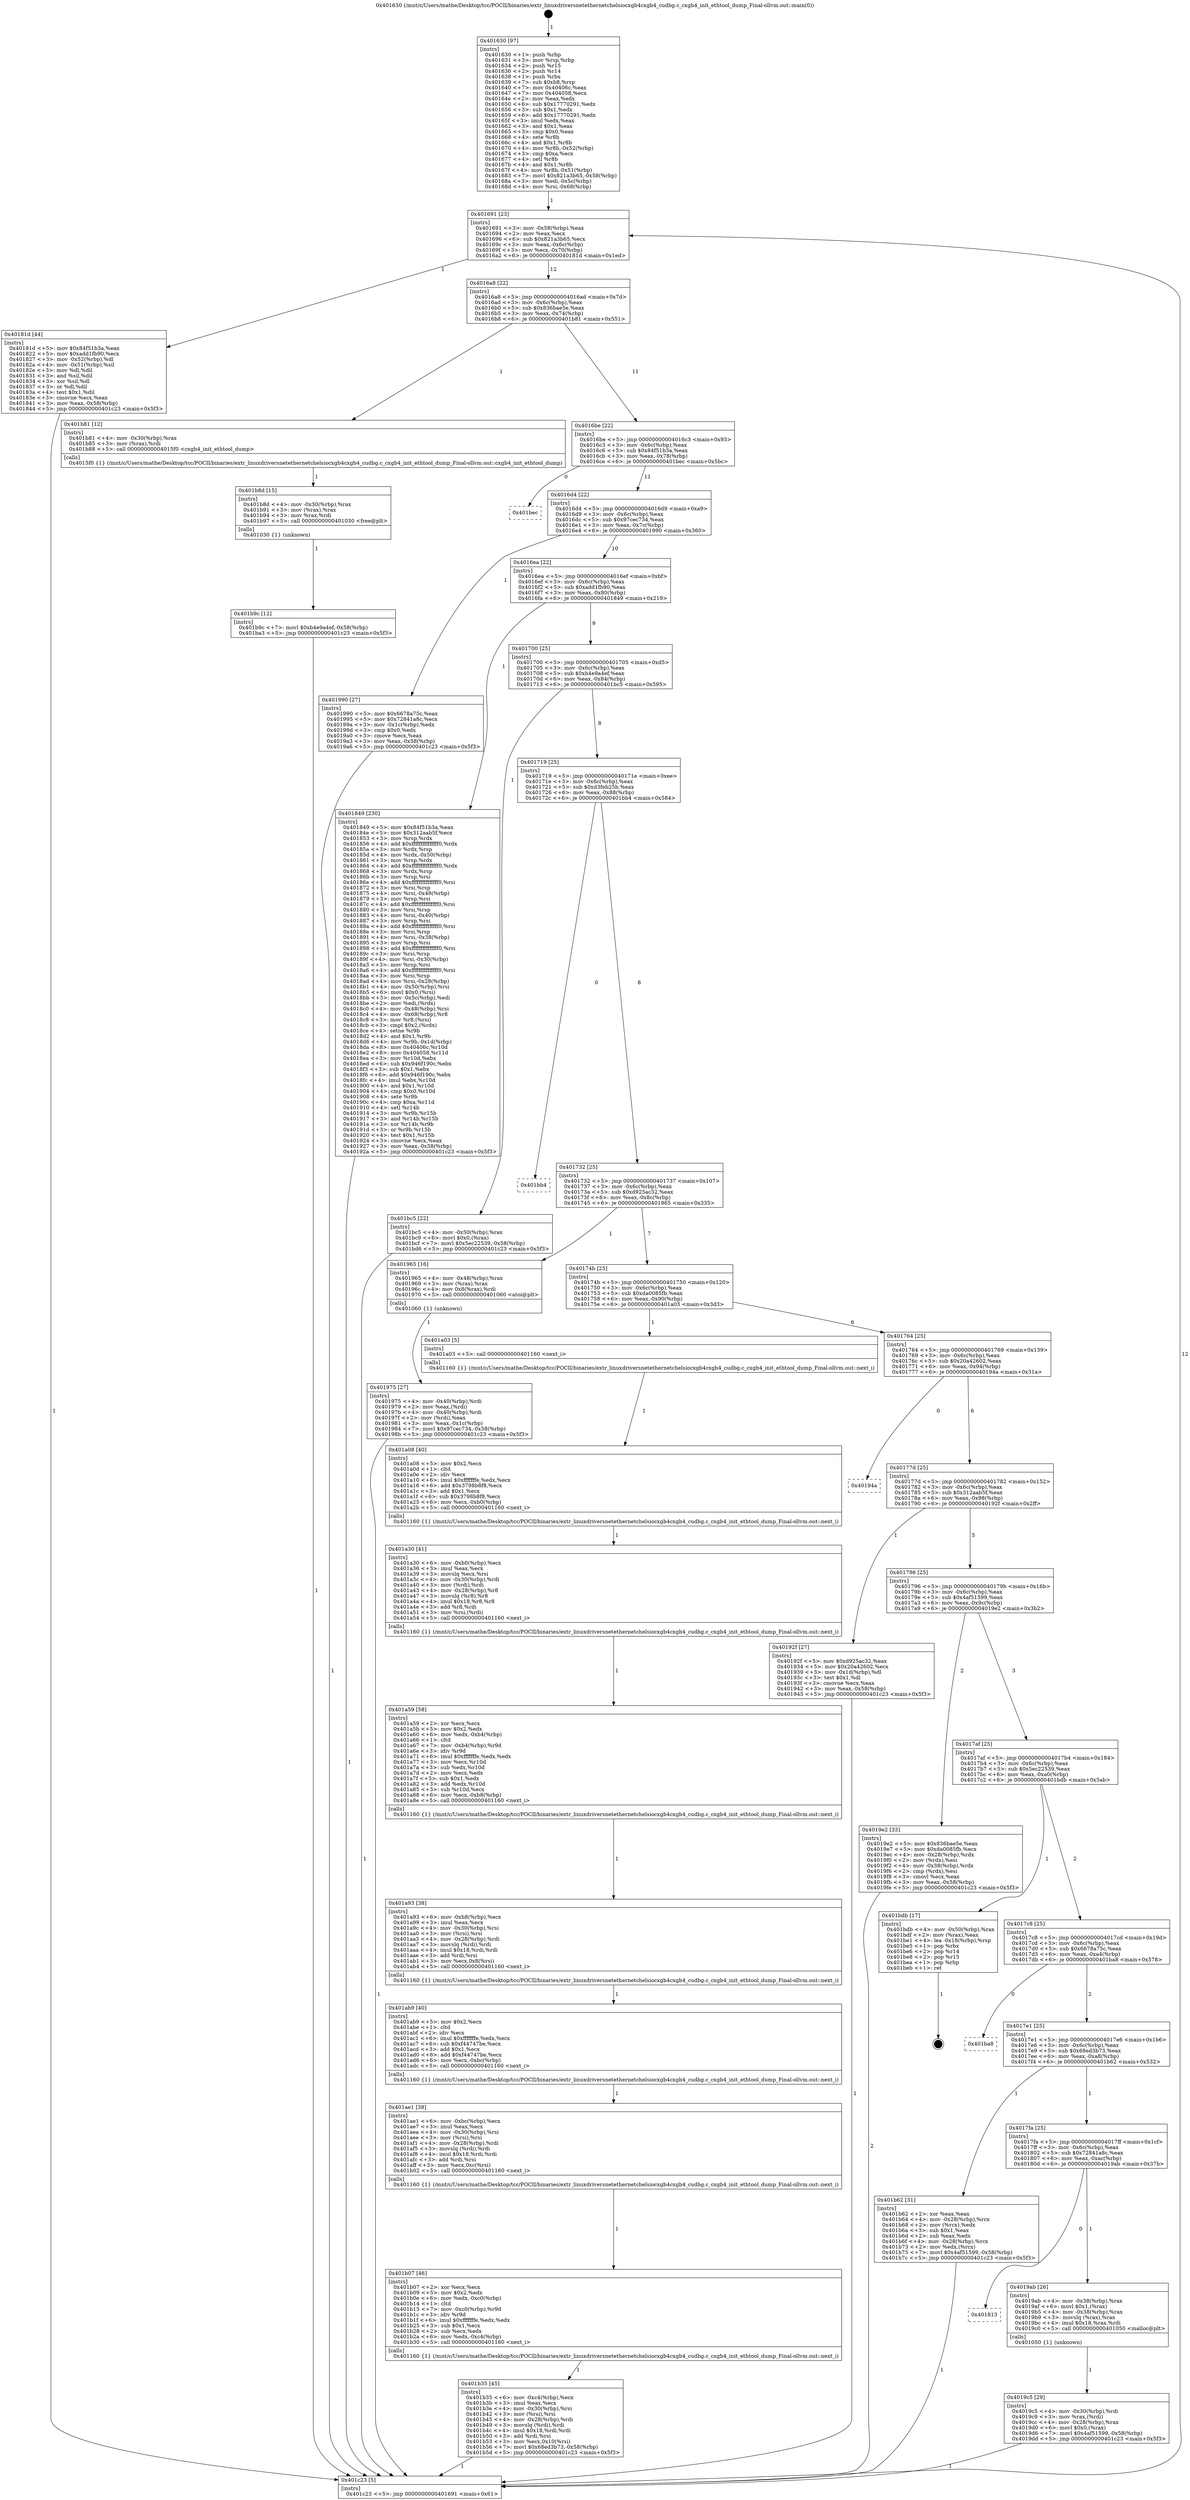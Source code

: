 digraph "0x401630" {
  label = "0x401630 (/mnt/c/Users/mathe/Desktop/tcc/POCII/binaries/extr_linuxdriversnetethernetchelsiocxgb4cxgb4_cudbg.c_cxgb4_init_ethtool_dump_Final-ollvm.out::main(0))"
  labelloc = "t"
  node[shape=record]

  Entry [label="",width=0.3,height=0.3,shape=circle,fillcolor=black,style=filled]
  "0x401691" [label="{
     0x401691 [23]\l
     | [instrs]\l
     &nbsp;&nbsp;0x401691 \<+3\>: mov -0x58(%rbp),%eax\l
     &nbsp;&nbsp;0x401694 \<+2\>: mov %eax,%ecx\l
     &nbsp;&nbsp;0x401696 \<+6\>: sub $0x821a3b65,%ecx\l
     &nbsp;&nbsp;0x40169c \<+3\>: mov %eax,-0x6c(%rbp)\l
     &nbsp;&nbsp;0x40169f \<+3\>: mov %ecx,-0x70(%rbp)\l
     &nbsp;&nbsp;0x4016a2 \<+6\>: je 000000000040181d \<main+0x1ed\>\l
  }"]
  "0x40181d" [label="{
     0x40181d [44]\l
     | [instrs]\l
     &nbsp;&nbsp;0x40181d \<+5\>: mov $0x84f51b3a,%eax\l
     &nbsp;&nbsp;0x401822 \<+5\>: mov $0xadd1fb90,%ecx\l
     &nbsp;&nbsp;0x401827 \<+3\>: mov -0x52(%rbp),%dl\l
     &nbsp;&nbsp;0x40182a \<+4\>: mov -0x51(%rbp),%sil\l
     &nbsp;&nbsp;0x40182e \<+3\>: mov %dl,%dil\l
     &nbsp;&nbsp;0x401831 \<+3\>: and %sil,%dil\l
     &nbsp;&nbsp;0x401834 \<+3\>: xor %sil,%dl\l
     &nbsp;&nbsp;0x401837 \<+3\>: or %dl,%dil\l
     &nbsp;&nbsp;0x40183a \<+4\>: test $0x1,%dil\l
     &nbsp;&nbsp;0x40183e \<+3\>: cmovne %ecx,%eax\l
     &nbsp;&nbsp;0x401841 \<+3\>: mov %eax,-0x58(%rbp)\l
     &nbsp;&nbsp;0x401844 \<+5\>: jmp 0000000000401c23 \<main+0x5f3\>\l
  }"]
  "0x4016a8" [label="{
     0x4016a8 [22]\l
     | [instrs]\l
     &nbsp;&nbsp;0x4016a8 \<+5\>: jmp 00000000004016ad \<main+0x7d\>\l
     &nbsp;&nbsp;0x4016ad \<+3\>: mov -0x6c(%rbp),%eax\l
     &nbsp;&nbsp;0x4016b0 \<+5\>: sub $0x836bae5e,%eax\l
     &nbsp;&nbsp;0x4016b5 \<+3\>: mov %eax,-0x74(%rbp)\l
     &nbsp;&nbsp;0x4016b8 \<+6\>: je 0000000000401b81 \<main+0x551\>\l
  }"]
  "0x401c23" [label="{
     0x401c23 [5]\l
     | [instrs]\l
     &nbsp;&nbsp;0x401c23 \<+5\>: jmp 0000000000401691 \<main+0x61\>\l
  }"]
  "0x401630" [label="{
     0x401630 [97]\l
     | [instrs]\l
     &nbsp;&nbsp;0x401630 \<+1\>: push %rbp\l
     &nbsp;&nbsp;0x401631 \<+3\>: mov %rsp,%rbp\l
     &nbsp;&nbsp;0x401634 \<+2\>: push %r15\l
     &nbsp;&nbsp;0x401636 \<+2\>: push %r14\l
     &nbsp;&nbsp;0x401638 \<+1\>: push %rbx\l
     &nbsp;&nbsp;0x401639 \<+7\>: sub $0xb8,%rsp\l
     &nbsp;&nbsp;0x401640 \<+7\>: mov 0x40406c,%eax\l
     &nbsp;&nbsp;0x401647 \<+7\>: mov 0x404058,%ecx\l
     &nbsp;&nbsp;0x40164e \<+2\>: mov %eax,%edx\l
     &nbsp;&nbsp;0x401650 \<+6\>: sub $0x17770291,%edx\l
     &nbsp;&nbsp;0x401656 \<+3\>: sub $0x1,%edx\l
     &nbsp;&nbsp;0x401659 \<+6\>: add $0x17770291,%edx\l
     &nbsp;&nbsp;0x40165f \<+3\>: imul %edx,%eax\l
     &nbsp;&nbsp;0x401662 \<+3\>: and $0x1,%eax\l
     &nbsp;&nbsp;0x401665 \<+3\>: cmp $0x0,%eax\l
     &nbsp;&nbsp;0x401668 \<+4\>: sete %r8b\l
     &nbsp;&nbsp;0x40166c \<+4\>: and $0x1,%r8b\l
     &nbsp;&nbsp;0x401670 \<+4\>: mov %r8b,-0x52(%rbp)\l
     &nbsp;&nbsp;0x401674 \<+3\>: cmp $0xa,%ecx\l
     &nbsp;&nbsp;0x401677 \<+4\>: setl %r8b\l
     &nbsp;&nbsp;0x40167b \<+4\>: and $0x1,%r8b\l
     &nbsp;&nbsp;0x40167f \<+4\>: mov %r8b,-0x51(%rbp)\l
     &nbsp;&nbsp;0x401683 \<+7\>: movl $0x821a3b65,-0x58(%rbp)\l
     &nbsp;&nbsp;0x40168a \<+3\>: mov %edi,-0x5c(%rbp)\l
     &nbsp;&nbsp;0x40168d \<+4\>: mov %rsi,-0x68(%rbp)\l
  }"]
  Exit [label="",width=0.3,height=0.3,shape=circle,fillcolor=black,style=filled,peripheries=2]
  "0x401b81" [label="{
     0x401b81 [12]\l
     | [instrs]\l
     &nbsp;&nbsp;0x401b81 \<+4\>: mov -0x30(%rbp),%rax\l
     &nbsp;&nbsp;0x401b85 \<+3\>: mov (%rax),%rdi\l
     &nbsp;&nbsp;0x401b88 \<+5\>: call 00000000004015f0 \<cxgb4_init_ethtool_dump\>\l
     | [calls]\l
     &nbsp;&nbsp;0x4015f0 \{1\} (/mnt/c/Users/mathe/Desktop/tcc/POCII/binaries/extr_linuxdriversnetethernetchelsiocxgb4cxgb4_cudbg.c_cxgb4_init_ethtool_dump_Final-ollvm.out::cxgb4_init_ethtool_dump)\l
  }"]
  "0x4016be" [label="{
     0x4016be [22]\l
     | [instrs]\l
     &nbsp;&nbsp;0x4016be \<+5\>: jmp 00000000004016c3 \<main+0x93\>\l
     &nbsp;&nbsp;0x4016c3 \<+3\>: mov -0x6c(%rbp),%eax\l
     &nbsp;&nbsp;0x4016c6 \<+5\>: sub $0x84f51b3a,%eax\l
     &nbsp;&nbsp;0x4016cb \<+3\>: mov %eax,-0x78(%rbp)\l
     &nbsp;&nbsp;0x4016ce \<+6\>: je 0000000000401bec \<main+0x5bc\>\l
  }"]
  "0x401b9c" [label="{
     0x401b9c [12]\l
     | [instrs]\l
     &nbsp;&nbsp;0x401b9c \<+7\>: movl $0xb4e9a4ef,-0x58(%rbp)\l
     &nbsp;&nbsp;0x401ba3 \<+5\>: jmp 0000000000401c23 \<main+0x5f3\>\l
  }"]
  "0x401bec" [label="{
     0x401bec\l
  }", style=dashed]
  "0x4016d4" [label="{
     0x4016d4 [22]\l
     | [instrs]\l
     &nbsp;&nbsp;0x4016d4 \<+5\>: jmp 00000000004016d9 \<main+0xa9\>\l
     &nbsp;&nbsp;0x4016d9 \<+3\>: mov -0x6c(%rbp),%eax\l
     &nbsp;&nbsp;0x4016dc \<+5\>: sub $0x97cec734,%eax\l
     &nbsp;&nbsp;0x4016e1 \<+3\>: mov %eax,-0x7c(%rbp)\l
     &nbsp;&nbsp;0x4016e4 \<+6\>: je 0000000000401990 \<main+0x360\>\l
  }"]
  "0x401b8d" [label="{
     0x401b8d [15]\l
     | [instrs]\l
     &nbsp;&nbsp;0x401b8d \<+4\>: mov -0x30(%rbp),%rax\l
     &nbsp;&nbsp;0x401b91 \<+3\>: mov (%rax),%rax\l
     &nbsp;&nbsp;0x401b94 \<+3\>: mov %rax,%rdi\l
     &nbsp;&nbsp;0x401b97 \<+5\>: call 0000000000401030 \<free@plt\>\l
     | [calls]\l
     &nbsp;&nbsp;0x401030 \{1\} (unknown)\l
  }"]
  "0x401990" [label="{
     0x401990 [27]\l
     | [instrs]\l
     &nbsp;&nbsp;0x401990 \<+5\>: mov $0x6678a75c,%eax\l
     &nbsp;&nbsp;0x401995 \<+5\>: mov $0x72841a8c,%ecx\l
     &nbsp;&nbsp;0x40199a \<+3\>: mov -0x1c(%rbp),%edx\l
     &nbsp;&nbsp;0x40199d \<+3\>: cmp $0x0,%edx\l
     &nbsp;&nbsp;0x4019a0 \<+3\>: cmove %ecx,%eax\l
     &nbsp;&nbsp;0x4019a3 \<+3\>: mov %eax,-0x58(%rbp)\l
     &nbsp;&nbsp;0x4019a6 \<+5\>: jmp 0000000000401c23 \<main+0x5f3\>\l
  }"]
  "0x4016ea" [label="{
     0x4016ea [22]\l
     | [instrs]\l
     &nbsp;&nbsp;0x4016ea \<+5\>: jmp 00000000004016ef \<main+0xbf\>\l
     &nbsp;&nbsp;0x4016ef \<+3\>: mov -0x6c(%rbp),%eax\l
     &nbsp;&nbsp;0x4016f2 \<+5\>: sub $0xadd1fb90,%eax\l
     &nbsp;&nbsp;0x4016f7 \<+3\>: mov %eax,-0x80(%rbp)\l
     &nbsp;&nbsp;0x4016fa \<+6\>: je 0000000000401849 \<main+0x219\>\l
  }"]
  "0x401b35" [label="{
     0x401b35 [45]\l
     | [instrs]\l
     &nbsp;&nbsp;0x401b35 \<+6\>: mov -0xc4(%rbp),%ecx\l
     &nbsp;&nbsp;0x401b3b \<+3\>: imul %eax,%ecx\l
     &nbsp;&nbsp;0x401b3e \<+4\>: mov -0x30(%rbp),%rsi\l
     &nbsp;&nbsp;0x401b42 \<+3\>: mov (%rsi),%rsi\l
     &nbsp;&nbsp;0x401b45 \<+4\>: mov -0x28(%rbp),%rdi\l
     &nbsp;&nbsp;0x401b49 \<+3\>: movslq (%rdi),%rdi\l
     &nbsp;&nbsp;0x401b4c \<+4\>: imul $0x18,%rdi,%rdi\l
     &nbsp;&nbsp;0x401b50 \<+3\>: add %rdi,%rsi\l
     &nbsp;&nbsp;0x401b53 \<+3\>: mov %ecx,0x10(%rsi)\l
     &nbsp;&nbsp;0x401b56 \<+7\>: movl $0x68ed3b73,-0x58(%rbp)\l
     &nbsp;&nbsp;0x401b5d \<+5\>: jmp 0000000000401c23 \<main+0x5f3\>\l
  }"]
  "0x401849" [label="{
     0x401849 [230]\l
     | [instrs]\l
     &nbsp;&nbsp;0x401849 \<+5\>: mov $0x84f51b3a,%eax\l
     &nbsp;&nbsp;0x40184e \<+5\>: mov $0x312aab5f,%ecx\l
     &nbsp;&nbsp;0x401853 \<+3\>: mov %rsp,%rdx\l
     &nbsp;&nbsp;0x401856 \<+4\>: add $0xfffffffffffffff0,%rdx\l
     &nbsp;&nbsp;0x40185a \<+3\>: mov %rdx,%rsp\l
     &nbsp;&nbsp;0x40185d \<+4\>: mov %rdx,-0x50(%rbp)\l
     &nbsp;&nbsp;0x401861 \<+3\>: mov %rsp,%rdx\l
     &nbsp;&nbsp;0x401864 \<+4\>: add $0xfffffffffffffff0,%rdx\l
     &nbsp;&nbsp;0x401868 \<+3\>: mov %rdx,%rsp\l
     &nbsp;&nbsp;0x40186b \<+3\>: mov %rsp,%rsi\l
     &nbsp;&nbsp;0x40186e \<+4\>: add $0xfffffffffffffff0,%rsi\l
     &nbsp;&nbsp;0x401872 \<+3\>: mov %rsi,%rsp\l
     &nbsp;&nbsp;0x401875 \<+4\>: mov %rsi,-0x48(%rbp)\l
     &nbsp;&nbsp;0x401879 \<+3\>: mov %rsp,%rsi\l
     &nbsp;&nbsp;0x40187c \<+4\>: add $0xfffffffffffffff0,%rsi\l
     &nbsp;&nbsp;0x401880 \<+3\>: mov %rsi,%rsp\l
     &nbsp;&nbsp;0x401883 \<+4\>: mov %rsi,-0x40(%rbp)\l
     &nbsp;&nbsp;0x401887 \<+3\>: mov %rsp,%rsi\l
     &nbsp;&nbsp;0x40188a \<+4\>: add $0xfffffffffffffff0,%rsi\l
     &nbsp;&nbsp;0x40188e \<+3\>: mov %rsi,%rsp\l
     &nbsp;&nbsp;0x401891 \<+4\>: mov %rsi,-0x38(%rbp)\l
     &nbsp;&nbsp;0x401895 \<+3\>: mov %rsp,%rsi\l
     &nbsp;&nbsp;0x401898 \<+4\>: add $0xfffffffffffffff0,%rsi\l
     &nbsp;&nbsp;0x40189c \<+3\>: mov %rsi,%rsp\l
     &nbsp;&nbsp;0x40189f \<+4\>: mov %rsi,-0x30(%rbp)\l
     &nbsp;&nbsp;0x4018a3 \<+3\>: mov %rsp,%rsi\l
     &nbsp;&nbsp;0x4018a6 \<+4\>: add $0xfffffffffffffff0,%rsi\l
     &nbsp;&nbsp;0x4018aa \<+3\>: mov %rsi,%rsp\l
     &nbsp;&nbsp;0x4018ad \<+4\>: mov %rsi,-0x28(%rbp)\l
     &nbsp;&nbsp;0x4018b1 \<+4\>: mov -0x50(%rbp),%rsi\l
     &nbsp;&nbsp;0x4018b5 \<+6\>: movl $0x0,(%rsi)\l
     &nbsp;&nbsp;0x4018bb \<+3\>: mov -0x5c(%rbp),%edi\l
     &nbsp;&nbsp;0x4018be \<+2\>: mov %edi,(%rdx)\l
     &nbsp;&nbsp;0x4018c0 \<+4\>: mov -0x48(%rbp),%rsi\l
     &nbsp;&nbsp;0x4018c4 \<+4\>: mov -0x68(%rbp),%r8\l
     &nbsp;&nbsp;0x4018c8 \<+3\>: mov %r8,(%rsi)\l
     &nbsp;&nbsp;0x4018cb \<+3\>: cmpl $0x2,(%rdx)\l
     &nbsp;&nbsp;0x4018ce \<+4\>: setne %r9b\l
     &nbsp;&nbsp;0x4018d2 \<+4\>: and $0x1,%r9b\l
     &nbsp;&nbsp;0x4018d6 \<+4\>: mov %r9b,-0x1d(%rbp)\l
     &nbsp;&nbsp;0x4018da \<+8\>: mov 0x40406c,%r10d\l
     &nbsp;&nbsp;0x4018e2 \<+8\>: mov 0x404058,%r11d\l
     &nbsp;&nbsp;0x4018ea \<+3\>: mov %r10d,%ebx\l
     &nbsp;&nbsp;0x4018ed \<+6\>: sub $0x946f190c,%ebx\l
     &nbsp;&nbsp;0x4018f3 \<+3\>: sub $0x1,%ebx\l
     &nbsp;&nbsp;0x4018f6 \<+6\>: add $0x946f190c,%ebx\l
     &nbsp;&nbsp;0x4018fc \<+4\>: imul %ebx,%r10d\l
     &nbsp;&nbsp;0x401900 \<+4\>: and $0x1,%r10d\l
     &nbsp;&nbsp;0x401904 \<+4\>: cmp $0x0,%r10d\l
     &nbsp;&nbsp;0x401908 \<+4\>: sete %r9b\l
     &nbsp;&nbsp;0x40190c \<+4\>: cmp $0xa,%r11d\l
     &nbsp;&nbsp;0x401910 \<+4\>: setl %r14b\l
     &nbsp;&nbsp;0x401914 \<+3\>: mov %r9b,%r15b\l
     &nbsp;&nbsp;0x401917 \<+3\>: and %r14b,%r15b\l
     &nbsp;&nbsp;0x40191a \<+3\>: xor %r14b,%r9b\l
     &nbsp;&nbsp;0x40191d \<+3\>: or %r9b,%r15b\l
     &nbsp;&nbsp;0x401920 \<+4\>: test $0x1,%r15b\l
     &nbsp;&nbsp;0x401924 \<+3\>: cmovne %ecx,%eax\l
     &nbsp;&nbsp;0x401927 \<+3\>: mov %eax,-0x58(%rbp)\l
     &nbsp;&nbsp;0x40192a \<+5\>: jmp 0000000000401c23 \<main+0x5f3\>\l
  }"]
  "0x401700" [label="{
     0x401700 [25]\l
     | [instrs]\l
     &nbsp;&nbsp;0x401700 \<+5\>: jmp 0000000000401705 \<main+0xd5\>\l
     &nbsp;&nbsp;0x401705 \<+3\>: mov -0x6c(%rbp),%eax\l
     &nbsp;&nbsp;0x401708 \<+5\>: sub $0xb4e9a4ef,%eax\l
     &nbsp;&nbsp;0x40170d \<+6\>: mov %eax,-0x84(%rbp)\l
     &nbsp;&nbsp;0x401713 \<+6\>: je 0000000000401bc5 \<main+0x595\>\l
  }"]
  "0x401b07" [label="{
     0x401b07 [46]\l
     | [instrs]\l
     &nbsp;&nbsp;0x401b07 \<+2\>: xor %ecx,%ecx\l
     &nbsp;&nbsp;0x401b09 \<+5\>: mov $0x2,%edx\l
     &nbsp;&nbsp;0x401b0e \<+6\>: mov %edx,-0xc0(%rbp)\l
     &nbsp;&nbsp;0x401b14 \<+1\>: cltd\l
     &nbsp;&nbsp;0x401b15 \<+7\>: mov -0xc0(%rbp),%r9d\l
     &nbsp;&nbsp;0x401b1c \<+3\>: idiv %r9d\l
     &nbsp;&nbsp;0x401b1f \<+6\>: imul $0xfffffffe,%edx,%edx\l
     &nbsp;&nbsp;0x401b25 \<+3\>: sub $0x1,%ecx\l
     &nbsp;&nbsp;0x401b28 \<+2\>: sub %ecx,%edx\l
     &nbsp;&nbsp;0x401b2a \<+6\>: mov %edx,-0xc4(%rbp)\l
     &nbsp;&nbsp;0x401b30 \<+5\>: call 0000000000401160 \<next_i\>\l
     | [calls]\l
     &nbsp;&nbsp;0x401160 \{1\} (/mnt/c/Users/mathe/Desktop/tcc/POCII/binaries/extr_linuxdriversnetethernetchelsiocxgb4cxgb4_cudbg.c_cxgb4_init_ethtool_dump_Final-ollvm.out::next_i)\l
  }"]
  "0x401bc5" [label="{
     0x401bc5 [22]\l
     | [instrs]\l
     &nbsp;&nbsp;0x401bc5 \<+4\>: mov -0x50(%rbp),%rax\l
     &nbsp;&nbsp;0x401bc9 \<+6\>: movl $0x0,(%rax)\l
     &nbsp;&nbsp;0x401bcf \<+7\>: movl $0x5ec22539,-0x58(%rbp)\l
     &nbsp;&nbsp;0x401bd6 \<+5\>: jmp 0000000000401c23 \<main+0x5f3\>\l
  }"]
  "0x401719" [label="{
     0x401719 [25]\l
     | [instrs]\l
     &nbsp;&nbsp;0x401719 \<+5\>: jmp 000000000040171e \<main+0xee\>\l
     &nbsp;&nbsp;0x40171e \<+3\>: mov -0x6c(%rbp),%eax\l
     &nbsp;&nbsp;0x401721 \<+5\>: sub $0xd3feb25b,%eax\l
     &nbsp;&nbsp;0x401726 \<+6\>: mov %eax,-0x88(%rbp)\l
     &nbsp;&nbsp;0x40172c \<+6\>: je 0000000000401bb4 \<main+0x584\>\l
  }"]
  "0x401ae1" [label="{
     0x401ae1 [38]\l
     | [instrs]\l
     &nbsp;&nbsp;0x401ae1 \<+6\>: mov -0xbc(%rbp),%ecx\l
     &nbsp;&nbsp;0x401ae7 \<+3\>: imul %eax,%ecx\l
     &nbsp;&nbsp;0x401aea \<+4\>: mov -0x30(%rbp),%rsi\l
     &nbsp;&nbsp;0x401aee \<+3\>: mov (%rsi),%rsi\l
     &nbsp;&nbsp;0x401af1 \<+4\>: mov -0x28(%rbp),%rdi\l
     &nbsp;&nbsp;0x401af5 \<+3\>: movslq (%rdi),%rdi\l
     &nbsp;&nbsp;0x401af8 \<+4\>: imul $0x18,%rdi,%rdi\l
     &nbsp;&nbsp;0x401afc \<+3\>: add %rdi,%rsi\l
     &nbsp;&nbsp;0x401aff \<+3\>: mov %ecx,0xc(%rsi)\l
     &nbsp;&nbsp;0x401b02 \<+5\>: call 0000000000401160 \<next_i\>\l
     | [calls]\l
     &nbsp;&nbsp;0x401160 \{1\} (/mnt/c/Users/mathe/Desktop/tcc/POCII/binaries/extr_linuxdriversnetethernetchelsiocxgb4cxgb4_cudbg.c_cxgb4_init_ethtool_dump_Final-ollvm.out::next_i)\l
  }"]
  "0x401bb4" [label="{
     0x401bb4\l
  }", style=dashed]
  "0x401732" [label="{
     0x401732 [25]\l
     | [instrs]\l
     &nbsp;&nbsp;0x401732 \<+5\>: jmp 0000000000401737 \<main+0x107\>\l
     &nbsp;&nbsp;0x401737 \<+3\>: mov -0x6c(%rbp),%eax\l
     &nbsp;&nbsp;0x40173a \<+5\>: sub $0xd925ac32,%eax\l
     &nbsp;&nbsp;0x40173f \<+6\>: mov %eax,-0x8c(%rbp)\l
     &nbsp;&nbsp;0x401745 \<+6\>: je 0000000000401965 \<main+0x335\>\l
  }"]
  "0x401ab9" [label="{
     0x401ab9 [40]\l
     | [instrs]\l
     &nbsp;&nbsp;0x401ab9 \<+5\>: mov $0x2,%ecx\l
     &nbsp;&nbsp;0x401abe \<+1\>: cltd\l
     &nbsp;&nbsp;0x401abf \<+2\>: idiv %ecx\l
     &nbsp;&nbsp;0x401ac1 \<+6\>: imul $0xfffffffe,%edx,%ecx\l
     &nbsp;&nbsp;0x401ac7 \<+6\>: sub $0xf44747be,%ecx\l
     &nbsp;&nbsp;0x401acd \<+3\>: add $0x1,%ecx\l
     &nbsp;&nbsp;0x401ad0 \<+6\>: add $0xf44747be,%ecx\l
     &nbsp;&nbsp;0x401ad6 \<+6\>: mov %ecx,-0xbc(%rbp)\l
     &nbsp;&nbsp;0x401adc \<+5\>: call 0000000000401160 \<next_i\>\l
     | [calls]\l
     &nbsp;&nbsp;0x401160 \{1\} (/mnt/c/Users/mathe/Desktop/tcc/POCII/binaries/extr_linuxdriversnetethernetchelsiocxgb4cxgb4_cudbg.c_cxgb4_init_ethtool_dump_Final-ollvm.out::next_i)\l
  }"]
  "0x401965" [label="{
     0x401965 [16]\l
     | [instrs]\l
     &nbsp;&nbsp;0x401965 \<+4\>: mov -0x48(%rbp),%rax\l
     &nbsp;&nbsp;0x401969 \<+3\>: mov (%rax),%rax\l
     &nbsp;&nbsp;0x40196c \<+4\>: mov 0x8(%rax),%rdi\l
     &nbsp;&nbsp;0x401970 \<+5\>: call 0000000000401060 \<atoi@plt\>\l
     | [calls]\l
     &nbsp;&nbsp;0x401060 \{1\} (unknown)\l
  }"]
  "0x40174b" [label="{
     0x40174b [25]\l
     | [instrs]\l
     &nbsp;&nbsp;0x40174b \<+5\>: jmp 0000000000401750 \<main+0x120\>\l
     &nbsp;&nbsp;0x401750 \<+3\>: mov -0x6c(%rbp),%eax\l
     &nbsp;&nbsp;0x401753 \<+5\>: sub $0xda0085fb,%eax\l
     &nbsp;&nbsp;0x401758 \<+6\>: mov %eax,-0x90(%rbp)\l
     &nbsp;&nbsp;0x40175e \<+6\>: je 0000000000401a03 \<main+0x3d3\>\l
  }"]
  "0x401a93" [label="{
     0x401a93 [38]\l
     | [instrs]\l
     &nbsp;&nbsp;0x401a93 \<+6\>: mov -0xb8(%rbp),%ecx\l
     &nbsp;&nbsp;0x401a99 \<+3\>: imul %eax,%ecx\l
     &nbsp;&nbsp;0x401a9c \<+4\>: mov -0x30(%rbp),%rsi\l
     &nbsp;&nbsp;0x401aa0 \<+3\>: mov (%rsi),%rsi\l
     &nbsp;&nbsp;0x401aa3 \<+4\>: mov -0x28(%rbp),%rdi\l
     &nbsp;&nbsp;0x401aa7 \<+3\>: movslq (%rdi),%rdi\l
     &nbsp;&nbsp;0x401aaa \<+4\>: imul $0x18,%rdi,%rdi\l
     &nbsp;&nbsp;0x401aae \<+3\>: add %rdi,%rsi\l
     &nbsp;&nbsp;0x401ab1 \<+3\>: mov %ecx,0x8(%rsi)\l
     &nbsp;&nbsp;0x401ab4 \<+5\>: call 0000000000401160 \<next_i\>\l
     | [calls]\l
     &nbsp;&nbsp;0x401160 \{1\} (/mnt/c/Users/mathe/Desktop/tcc/POCII/binaries/extr_linuxdriversnetethernetchelsiocxgb4cxgb4_cudbg.c_cxgb4_init_ethtool_dump_Final-ollvm.out::next_i)\l
  }"]
  "0x401a03" [label="{
     0x401a03 [5]\l
     | [instrs]\l
     &nbsp;&nbsp;0x401a03 \<+5\>: call 0000000000401160 \<next_i\>\l
     | [calls]\l
     &nbsp;&nbsp;0x401160 \{1\} (/mnt/c/Users/mathe/Desktop/tcc/POCII/binaries/extr_linuxdriversnetethernetchelsiocxgb4cxgb4_cudbg.c_cxgb4_init_ethtool_dump_Final-ollvm.out::next_i)\l
  }"]
  "0x401764" [label="{
     0x401764 [25]\l
     | [instrs]\l
     &nbsp;&nbsp;0x401764 \<+5\>: jmp 0000000000401769 \<main+0x139\>\l
     &nbsp;&nbsp;0x401769 \<+3\>: mov -0x6c(%rbp),%eax\l
     &nbsp;&nbsp;0x40176c \<+5\>: sub $0x20a42602,%eax\l
     &nbsp;&nbsp;0x401771 \<+6\>: mov %eax,-0x94(%rbp)\l
     &nbsp;&nbsp;0x401777 \<+6\>: je 000000000040194a \<main+0x31a\>\l
  }"]
  "0x401a59" [label="{
     0x401a59 [58]\l
     | [instrs]\l
     &nbsp;&nbsp;0x401a59 \<+2\>: xor %ecx,%ecx\l
     &nbsp;&nbsp;0x401a5b \<+5\>: mov $0x2,%edx\l
     &nbsp;&nbsp;0x401a60 \<+6\>: mov %edx,-0xb4(%rbp)\l
     &nbsp;&nbsp;0x401a66 \<+1\>: cltd\l
     &nbsp;&nbsp;0x401a67 \<+7\>: mov -0xb4(%rbp),%r9d\l
     &nbsp;&nbsp;0x401a6e \<+3\>: idiv %r9d\l
     &nbsp;&nbsp;0x401a71 \<+6\>: imul $0xfffffffe,%edx,%edx\l
     &nbsp;&nbsp;0x401a77 \<+3\>: mov %ecx,%r10d\l
     &nbsp;&nbsp;0x401a7a \<+3\>: sub %edx,%r10d\l
     &nbsp;&nbsp;0x401a7d \<+2\>: mov %ecx,%edx\l
     &nbsp;&nbsp;0x401a7f \<+3\>: sub $0x1,%edx\l
     &nbsp;&nbsp;0x401a82 \<+3\>: add %edx,%r10d\l
     &nbsp;&nbsp;0x401a85 \<+3\>: sub %r10d,%ecx\l
     &nbsp;&nbsp;0x401a88 \<+6\>: mov %ecx,-0xb8(%rbp)\l
     &nbsp;&nbsp;0x401a8e \<+5\>: call 0000000000401160 \<next_i\>\l
     | [calls]\l
     &nbsp;&nbsp;0x401160 \{1\} (/mnt/c/Users/mathe/Desktop/tcc/POCII/binaries/extr_linuxdriversnetethernetchelsiocxgb4cxgb4_cudbg.c_cxgb4_init_ethtool_dump_Final-ollvm.out::next_i)\l
  }"]
  "0x40194a" [label="{
     0x40194a\l
  }", style=dashed]
  "0x40177d" [label="{
     0x40177d [25]\l
     | [instrs]\l
     &nbsp;&nbsp;0x40177d \<+5\>: jmp 0000000000401782 \<main+0x152\>\l
     &nbsp;&nbsp;0x401782 \<+3\>: mov -0x6c(%rbp),%eax\l
     &nbsp;&nbsp;0x401785 \<+5\>: sub $0x312aab5f,%eax\l
     &nbsp;&nbsp;0x40178a \<+6\>: mov %eax,-0x98(%rbp)\l
     &nbsp;&nbsp;0x401790 \<+6\>: je 000000000040192f \<main+0x2ff\>\l
  }"]
  "0x401a30" [label="{
     0x401a30 [41]\l
     | [instrs]\l
     &nbsp;&nbsp;0x401a30 \<+6\>: mov -0xb0(%rbp),%ecx\l
     &nbsp;&nbsp;0x401a36 \<+3\>: imul %eax,%ecx\l
     &nbsp;&nbsp;0x401a39 \<+3\>: movslq %ecx,%rsi\l
     &nbsp;&nbsp;0x401a3c \<+4\>: mov -0x30(%rbp),%rdi\l
     &nbsp;&nbsp;0x401a40 \<+3\>: mov (%rdi),%rdi\l
     &nbsp;&nbsp;0x401a43 \<+4\>: mov -0x28(%rbp),%r8\l
     &nbsp;&nbsp;0x401a47 \<+3\>: movslq (%r8),%r8\l
     &nbsp;&nbsp;0x401a4a \<+4\>: imul $0x18,%r8,%r8\l
     &nbsp;&nbsp;0x401a4e \<+3\>: add %r8,%rdi\l
     &nbsp;&nbsp;0x401a51 \<+3\>: mov %rsi,(%rdi)\l
     &nbsp;&nbsp;0x401a54 \<+5\>: call 0000000000401160 \<next_i\>\l
     | [calls]\l
     &nbsp;&nbsp;0x401160 \{1\} (/mnt/c/Users/mathe/Desktop/tcc/POCII/binaries/extr_linuxdriversnetethernetchelsiocxgb4cxgb4_cudbg.c_cxgb4_init_ethtool_dump_Final-ollvm.out::next_i)\l
  }"]
  "0x40192f" [label="{
     0x40192f [27]\l
     | [instrs]\l
     &nbsp;&nbsp;0x40192f \<+5\>: mov $0xd925ac32,%eax\l
     &nbsp;&nbsp;0x401934 \<+5\>: mov $0x20a42602,%ecx\l
     &nbsp;&nbsp;0x401939 \<+3\>: mov -0x1d(%rbp),%dl\l
     &nbsp;&nbsp;0x40193c \<+3\>: test $0x1,%dl\l
     &nbsp;&nbsp;0x40193f \<+3\>: cmovne %ecx,%eax\l
     &nbsp;&nbsp;0x401942 \<+3\>: mov %eax,-0x58(%rbp)\l
     &nbsp;&nbsp;0x401945 \<+5\>: jmp 0000000000401c23 \<main+0x5f3\>\l
  }"]
  "0x401796" [label="{
     0x401796 [25]\l
     | [instrs]\l
     &nbsp;&nbsp;0x401796 \<+5\>: jmp 000000000040179b \<main+0x16b\>\l
     &nbsp;&nbsp;0x40179b \<+3\>: mov -0x6c(%rbp),%eax\l
     &nbsp;&nbsp;0x40179e \<+5\>: sub $0x4af51599,%eax\l
     &nbsp;&nbsp;0x4017a3 \<+6\>: mov %eax,-0x9c(%rbp)\l
     &nbsp;&nbsp;0x4017a9 \<+6\>: je 00000000004019e2 \<main+0x3b2\>\l
  }"]
  "0x401975" [label="{
     0x401975 [27]\l
     | [instrs]\l
     &nbsp;&nbsp;0x401975 \<+4\>: mov -0x40(%rbp),%rdi\l
     &nbsp;&nbsp;0x401979 \<+2\>: mov %eax,(%rdi)\l
     &nbsp;&nbsp;0x40197b \<+4\>: mov -0x40(%rbp),%rdi\l
     &nbsp;&nbsp;0x40197f \<+2\>: mov (%rdi),%eax\l
     &nbsp;&nbsp;0x401981 \<+3\>: mov %eax,-0x1c(%rbp)\l
     &nbsp;&nbsp;0x401984 \<+7\>: movl $0x97cec734,-0x58(%rbp)\l
     &nbsp;&nbsp;0x40198b \<+5\>: jmp 0000000000401c23 \<main+0x5f3\>\l
  }"]
  "0x401a08" [label="{
     0x401a08 [40]\l
     | [instrs]\l
     &nbsp;&nbsp;0x401a08 \<+5\>: mov $0x2,%ecx\l
     &nbsp;&nbsp;0x401a0d \<+1\>: cltd\l
     &nbsp;&nbsp;0x401a0e \<+2\>: idiv %ecx\l
     &nbsp;&nbsp;0x401a10 \<+6\>: imul $0xfffffffe,%edx,%ecx\l
     &nbsp;&nbsp;0x401a16 \<+6\>: add $0x3798b8f8,%ecx\l
     &nbsp;&nbsp;0x401a1c \<+3\>: add $0x1,%ecx\l
     &nbsp;&nbsp;0x401a1f \<+6\>: sub $0x3798b8f8,%ecx\l
     &nbsp;&nbsp;0x401a25 \<+6\>: mov %ecx,-0xb0(%rbp)\l
     &nbsp;&nbsp;0x401a2b \<+5\>: call 0000000000401160 \<next_i\>\l
     | [calls]\l
     &nbsp;&nbsp;0x401160 \{1\} (/mnt/c/Users/mathe/Desktop/tcc/POCII/binaries/extr_linuxdriversnetethernetchelsiocxgb4cxgb4_cudbg.c_cxgb4_init_ethtool_dump_Final-ollvm.out::next_i)\l
  }"]
  "0x4019e2" [label="{
     0x4019e2 [33]\l
     | [instrs]\l
     &nbsp;&nbsp;0x4019e2 \<+5\>: mov $0x836bae5e,%eax\l
     &nbsp;&nbsp;0x4019e7 \<+5\>: mov $0xda0085fb,%ecx\l
     &nbsp;&nbsp;0x4019ec \<+4\>: mov -0x28(%rbp),%rdx\l
     &nbsp;&nbsp;0x4019f0 \<+2\>: mov (%rdx),%esi\l
     &nbsp;&nbsp;0x4019f2 \<+4\>: mov -0x38(%rbp),%rdx\l
     &nbsp;&nbsp;0x4019f6 \<+2\>: cmp (%rdx),%esi\l
     &nbsp;&nbsp;0x4019f8 \<+3\>: cmovl %ecx,%eax\l
     &nbsp;&nbsp;0x4019fb \<+3\>: mov %eax,-0x58(%rbp)\l
     &nbsp;&nbsp;0x4019fe \<+5\>: jmp 0000000000401c23 \<main+0x5f3\>\l
  }"]
  "0x4017af" [label="{
     0x4017af [25]\l
     | [instrs]\l
     &nbsp;&nbsp;0x4017af \<+5\>: jmp 00000000004017b4 \<main+0x184\>\l
     &nbsp;&nbsp;0x4017b4 \<+3\>: mov -0x6c(%rbp),%eax\l
     &nbsp;&nbsp;0x4017b7 \<+5\>: sub $0x5ec22539,%eax\l
     &nbsp;&nbsp;0x4017bc \<+6\>: mov %eax,-0xa0(%rbp)\l
     &nbsp;&nbsp;0x4017c2 \<+6\>: je 0000000000401bdb \<main+0x5ab\>\l
  }"]
  "0x4019c5" [label="{
     0x4019c5 [29]\l
     | [instrs]\l
     &nbsp;&nbsp;0x4019c5 \<+4\>: mov -0x30(%rbp),%rdi\l
     &nbsp;&nbsp;0x4019c9 \<+3\>: mov %rax,(%rdi)\l
     &nbsp;&nbsp;0x4019cc \<+4\>: mov -0x28(%rbp),%rax\l
     &nbsp;&nbsp;0x4019d0 \<+6\>: movl $0x0,(%rax)\l
     &nbsp;&nbsp;0x4019d6 \<+7\>: movl $0x4af51599,-0x58(%rbp)\l
     &nbsp;&nbsp;0x4019dd \<+5\>: jmp 0000000000401c23 \<main+0x5f3\>\l
  }"]
  "0x401bdb" [label="{
     0x401bdb [17]\l
     | [instrs]\l
     &nbsp;&nbsp;0x401bdb \<+4\>: mov -0x50(%rbp),%rax\l
     &nbsp;&nbsp;0x401bdf \<+2\>: mov (%rax),%eax\l
     &nbsp;&nbsp;0x401be1 \<+4\>: lea -0x18(%rbp),%rsp\l
     &nbsp;&nbsp;0x401be5 \<+1\>: pop %rbx\l
     &nbsp;&nbsp;0x401be6 \<+2\>: pop %r14\l
     &nbsp;&nbsp;0x401be8 \<+2\>: pop %r15\l
     &nbsp;&nbsp;0x401bea \<+1\>: pop %rbp\l
     &nbsp;&nbsp;0x401beb \<+1\>: ret\l
  }"]
  "0x4017c8" [label="{
     0x4017c8 [25]\l
     | [instrs]\l
     &nbsp;&nbsp;0x4017c8 \<+5\>: jmp 00000000004017cd \<main+0x19d\>\l
     &nbsp;&nbsp;0x4017cd \<+3\>: mov -0x6c(%rbp),%eax\l
     &nbsp;&nbsp;0x4017d0 \<+5\>: sub $0x6678a75c,%eax\l
     &nbsp;&nbsp;0x4017d5 \<+6\>: mov %eax,-0xa4(%rbp)\l
     &nbsp;&nbsp;0x4017db \<+6\>: je 0000000000401ba8 \<main+0x578\>\l
  }"]
  "0x401813" [label="{
     0x401813\l
  }", style=dashed]
  "0x401ba8" [label="{
     0x401ba8\l
  }", style=dashed]
  "0x4017e1" [label="{
     0x4017e1 [25]\l
     | [instrs]\l
     &nbsp;&nbsp;0x4017e1 \<+5\>: jmp 00000000004017e6 \<main+0x1b6\>\l
     &nbsp;&nbsp;0x4017e6 \<+3\>: mov -0x6c(%rbp),%eax\l
     &nbsp;&nbsp;0x4017e9 \<+5\>: sub $0x68ed3b73,%eax\l
     &nbsp;&nbsp;0x4017ee \<+6\>: mov %eax,-0xa8(%rbp)\l
     &nbsp;&nbsp;0x4017f4 \<+6\>: je 0000000000401b62 \<main+0x532\>\l
  }"]
  "0x4019ab" [label="{
     0x4019ab [26]\l
     | [instrs]\l
     &nbsp;&nbsp;0x4019ab \<+4\>: mov -0x38(%rbp),%rax\l
     &nbsp;&nbsp;0x4019af \<+6\>: movl $0x1,(%rax)\l
     &nbsp;&nbsp;0x4019b5 \<+4\>: mov -0x38(%rbp),%rax\l
     &nbsp;&nbsp;0x4019b9 \<+3\>: movslq (%rax),%rax\l
     &nbsp;&nbsp;0x4019bc \<+4\>: imul $0x18,%rax,%rdi\l
     &nbsp;&nbsp;0x4019c0 \<+5\>: call 0000000000401050 \<malloc@plt\>\l
     | [calls]\l
     &nbsp;&nbsp;0x401050 \{1\} (unknown)\l
  }"]
  "0x401b62" [label="{
     0x401b62 [31]\l
     | [instrs]\l
     &nbsp;&nbsp;0x401b62 \<+2\>: xor %eax,%eax\l
     &nbsp;&nbsp;0x401b64 \<+4\>: mov -0x28(%rbp),%rcx\l
     &nbsp;&nbsp;0x401b68 \<+2\>: mov (%rcx),%edx\l
     &nbsp;&nbsp;0x401b6a \<+3\>: sub $0x1,%eax\l
     &nbsp;&nbsp;0x401b6d \<+2\>: sub %eax,%edx\l
     &nbsp;&nbsp;0x401b6f \<+4\>: mov -0x28(%rbp),%rcx\l
     &nbsp;&nbsp;0x401b73 \<+2\>: mov %edx,(%rcx)\l
     &nbsp;&nbsp;0x401b75 \<+7\>: movl $0x4af51599,-0x58(%rbp)\l
     &nbsp;&nbsp;0x401b7c \<+5\>: jmp 0000000000401c23 \<main+0x5f3\>\l
  }"]
  "0x4017fa" [label="{
     0x4017fa [25]\l
     | [instrs]\l
     &nbsp;&nbsp;0x4017fa \<+5\>: jmp 00000000004017ff \<main+0x1cf\>\l
     &nbsp;&nbsp;0x4017ff \<+3\>: mov -0x6c(%rbp),%eax\l
     &nbsp;&nbsp;0x401802 \<+5\>: sub $0x72841a8c,%eax\l
     &nbsp;&nbsp;0x401807 \<+6\>: mov %eax,-0xac(%rbp)\l
     &nbsp;&nbsp;0x40180d \<+6\>: je 00000000004019ab \<main+0x37b\>\l
  }"]
  Entry -> "0x401630" [label=" 1"]
  "0x401691" -> "0x40181d" [label=" 1"]
  "0x401691" -> "0x4016a8" [label=" 12"]
  "0x40181d" -> "0x401c23" [label=" 1"]
  "0x401630" -> "0x401691" [label=" 1"]
  "0x401c23" -> "0x401691" [label=" 12"]
  "0x401bdb" -> Exit [label=" 1"]
  "0x4016a8" -> "0x401b81" [label=" 1"]
  "0x4016a8" -> "0x4016be" [label=" 11"]
  "0x401bc5" -> "0x401c23" [label=" 1"]
  "0x4016be" -> "0x401bec" [label=" 0"]
  "0x4016be" -> "0x4016d4" [label=" 11"]
  "0x401b9c" -> "0x401c23" [label=" 1"]
  "0x4016d4" -> "0x401990" [label=" 1"]
  "0x4016d4" -> "0x4016ea" [label=" 10"]
  "0x401b8d" -> "0x401b9c" [label=" 1"]
  "0x4016ea" -> "0x401849" [label=" 1"]
  "0x4016ea" -> "0x401700" [label=" 9"]
  "0x401849" -> "0x401c23" [label=" 1"]
  "0x401b81" -> "0x401b8d" [label=" 1"]
  "0x401700" -> "0x401bc5" [label=" 1"]
  "0x401700" -> "0x401719" [label=" 8"]
  "0x401b62" -> "0x401c23" [label=" 1"]
  "0x401719" -> "0x401bb4" [label=" 0"]
  "0x401719" -> "0x401732" [label=" 8"]
  "0x401b35" -> "0x401c23" [label=" 1"]
  "0x401732" -> "0x401965" [label=" 1"]
  "0x401732" -> "0x40174b" [label=" 7"]
  "0x401b07" -> "0x401b35" [label=" 1"]
  "0x40174b" -> "0x401a03" [label=" 1"]
  "0x40174b" -> "0x401764" [label=" 6"]
  "0x401ae1" -> "0x401b07" [label=" 1"]
  "0x401764" -> "0x40194a" [label=" 0"]
  "0x401764" -> "0x40177d" [label=" 6"]
  "0x401ab9" -> "0x401ae1" [label=" 1"]
  "0x40177d" -> "0x40192f" [label=" 1"]
  "0x40177d" -> "0x401796" [label=" 5"]
  "0x40192f" -> "0x401c23" [label=" 1"]
  "0x401965" -> "0x401975" [label=" 1"]
  "0x401975" -> "0x401c23" [label=" 1"]
  "0x401990" -> "0x401c23" [label=" 1"]
  "0x401a93" -> "0x401ab9" [label=" 1"]
  "0x401796" -> "0x4019e2" [label=" 2"]
  "0x401796" -> "0x4017af" [label=" 3"]
  "0x401a59" -> "0x401a93" [label=" 1"]
  "0x4017af" -> "0x401bdb" [label=" 1"]
  "0x4017af" -> "0x4017c8" [label=" 2"]
  "0x401a30" -> "0x401a59" [label=" 1"]
  "0x4017c8" -> "0x401ba8" [label=" 0"]
  "0x4017c8" -> "0x4017e1" [label=" 2"]
  "0x401a08" -> "0x401a30" [label=" 1"]
  "0x4017e1" -> "0x401b62" [label=" 1"]
  "0x4017e1" -> "0x4017fa" [label=" 1"]
  "0x401a03" -> "0x401a08" [label=" 1"]
  "0x4017fa" -> "0x4019ab" [label=" 1"]
  "0x4017fa" -> "0x401813" [label=" 0"]
  "0x4019ab" -> "0x4019c5" [label=" 1"]
  "0x4019c5" -> "0x401c23" [label=" 1"]
  "0x4019e2" -> "0x401c23" [label=" 2"]
}
